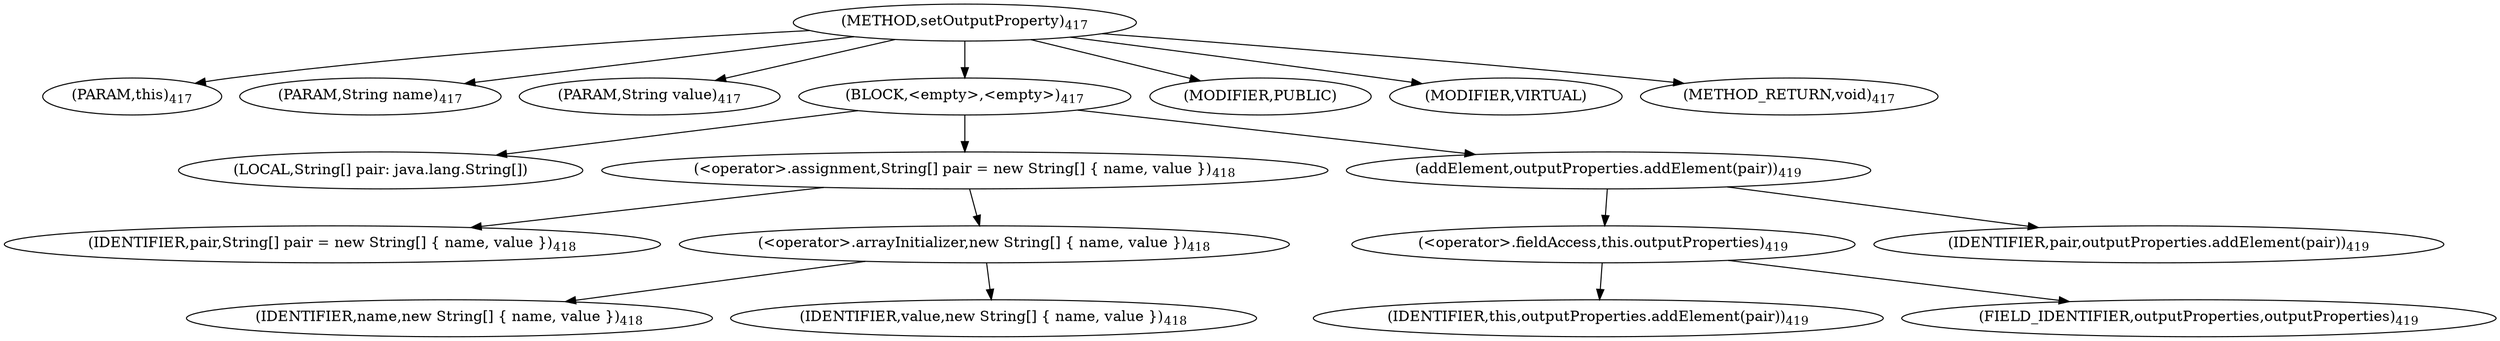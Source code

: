 digraph "setOutputProperty" {  
"841" [label = <(METHOD,setOutputProperty)<SUB>417</SUB>> ]
"842" [label = <(PARAM,this)<SUB>417</SUB>> ]
"843" [label = <(PARAM,String name)<SUB>417</SUB>> ]
"844" [label = <(PARAM,String value)<SUB>417</SUB>> ]
"845" [label = <(BLOCK,&lt;empty&gt;,&lt;empty&gt;)<SUB>417</SUB>> ]
"846" [label = <(LOCAL,String[] pair: java.lang.String[])> ]
"847" [label = <(&lt;operator&gt;.assignment,String[] pair = new String[] { name, value })<SUB>418</SUB>> ]
"848" [label = <(IDENTIFIER,pair,String[] pair = new String[] { name, value })<SUB>418</SUB>> ]
"849" [label = <(&lt;operator&gt;.arrayInitializer,new String[] { name, value })<SUB>418</SUB>> ]
"850" [label = <(IDENTIFIER,name,new String[] { name, value })<SUB>418</SUB>> ]
"851" [label = <(IDENTIFIER,value,new String[] { name, value })<SUB>418</SUB>> ]
"852" [label = <(addElement,outputProperties.addElement(pair))<SUB>419</SUB>> ]
"853" [label = <(&lt;operator&gt;.fieldAccess,this.outputProperties)<SUB>419</SUB>> ]
"854" [label = <(IDENTIFIER,this,outputProperties.addElement(pair))<SUB>419</SUB>> ]
"855" [label = <(FIELD_IDENTIFIER,outputProperties,outputProperties)<SUB>419</SUB>> ]
"856" [label = <(IDENTIFIER,pair,outputProperties.addElement(pair))<SUB>419</SUB>> ]
"857" [label = <(MODIFIER,PUBLIC)> ]
"858" [label = <(MODIFIER,VIRTUAL)> ]
"859" [label = <(METHOD_RETURN,void)<SUB>417</SUB>> ]
  "841" -> "842" 
  "841" -> "843" 
  "841" -> "844" 
  "841" -> "845" 
  "841" -> "857" 
  "841" -> "858" 
  "841" -> "859" 
  "845" -> "846" 
  "845" -> "847" 
  "845" -> "852" 
  "847" -> "848" 
  "847" -> "849" 
  "849" -> "850" 
  "849" -> "851" 
  "852" -> "853" 
  "852" -> "856" 
  "853" -> "854" 
  "853" -> "855" 
}

